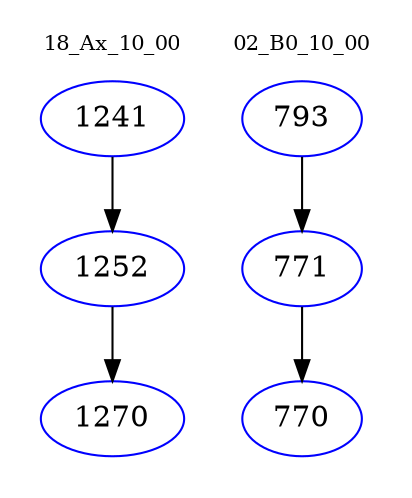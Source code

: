 digraph{
subgraph cluster_0 {
color = white
label = "18_Ax_10_00";
fontsize=10;
T0_1241 [label="1241", color="blue"]
T0_1241 -> T0_1252 [color="black"]
T0_1252 [label="1252", color="blue"]
T0_1252 -> T0_1270 [color="black"]
T0_1270 [label="1270", color="blue"]
}
subgraph cluster_1 {
color = white
label = "02_B0_10_00";
fontsize=10;
T1_793 [label="793", color="blue"]
T1_793 -> T1_771 [color="black"]
T1_771 [label="771", color="blue"]
T1_771 -> T1_770 [color="black"]
T1_770 [label="770", color="blue"]
}
}
